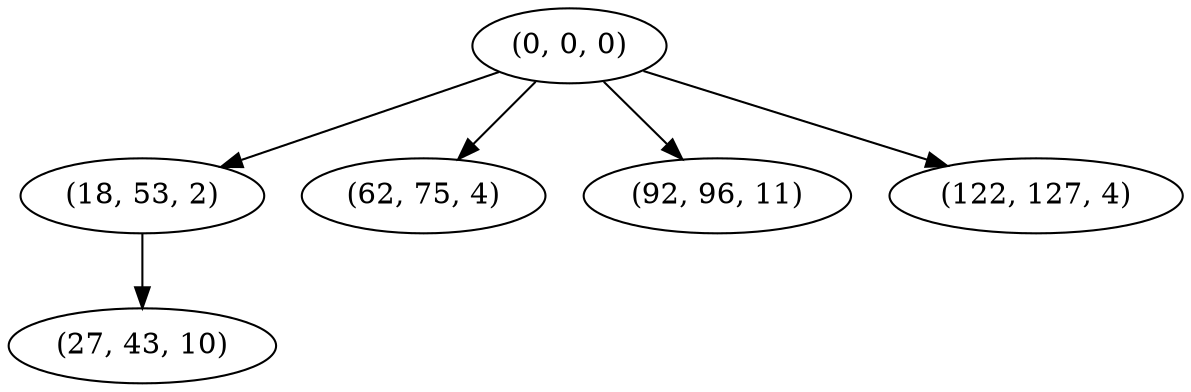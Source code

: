 digraph tree {
    "(0, 0, 0)";
    "(18, 53, 2)";
    "(27, 43, 10)";
    "(62, 75, 4)";
    "(92, 96, 11)";
    "(122, 127, 4)";
    "(0, 0, 0)" -> "(18, 53, 2)";
    "(0, 0, 0)" -> "(62, 75, 4)";
    "(0, 0, 0)" -> "(92, 96, 11)";
    "(0, 0, 0)" -> "(122, 127, 4)";
    "(18, 53, 2)" -> "(27, 43, 10)";
}
